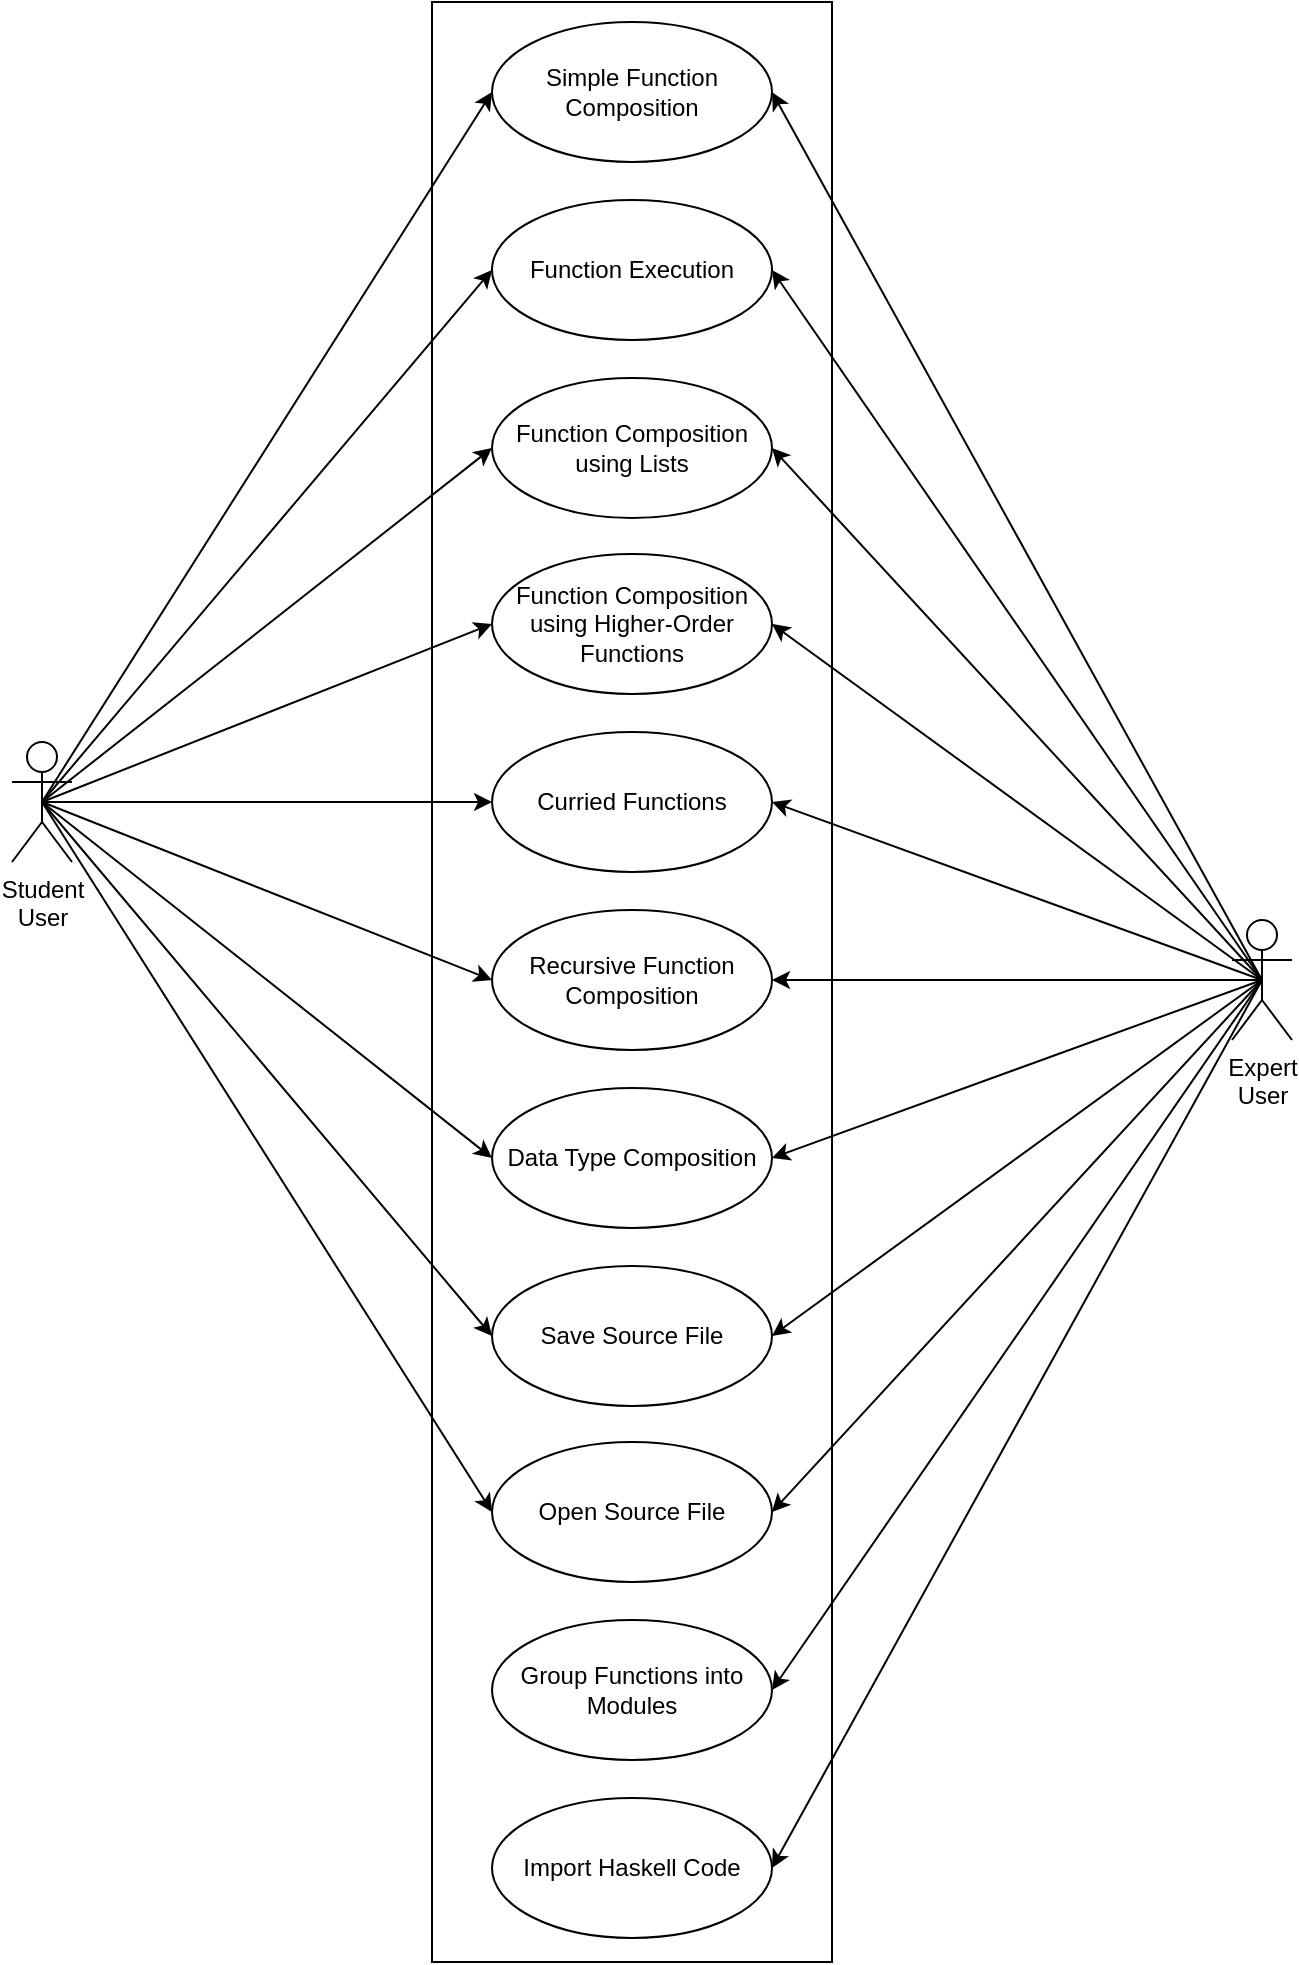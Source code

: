 <mxfile version="22.0.4" type="device">
  <diagram name="Page-1" id="2C9C83KOcigPTdVa1JXt">
    <mxGraphModel dx="2074" dy="1093" grid="1" gridSize="10" guides="1" tooltips="1" connect="1" arrows="1" fold="1" page="1" pageScale="1" pageWidth="827" pageHeight="1169" math="0" shadow="0">
      <root>
        <mxCell id="0" />
        <mxCell id="1" parent="0" />
        <mxCell id="TIXMKi7c1EUlPMxtsbDO-51" value="" style="rounded=0;whiteSpace=wrap;html=1;fillColor=none;" parent="1" vertex="1">
          <mxGeometry x="300" y="10" width="200" height="980" as="geometry" />
        </mxCell>
        <mxCell id="TIXMKi7c1EUlPMxtsbDO-31" style="rounded=0;orthogonalLoop=1;jettySize=auto;html=1;exitX=0.5;exitY=0.5;exitDx=0;exitDy=0;exitPerimeter=0;entryX=0;entryY=0.5;entryDx=0;entryDy=0;" parent="1" source="TIXMKi7c1EUlPMxtsbDO-1" target="TIXMKi7c1EUlPMxtsbDO-7" edge="1">
          <mxGeometry relative="1" as="geometry" />
        </mxCell>
        <mxCell id="TIXMKi7c1EUlPMxtsbDO-32" style="rounded=0;orthogonalLoop=1;jettySize=auto;html=1;exitX=0.5;exitY=0.5;exitDx=0;exitDy=0;exitPerimeter=0;entryX=0;entryY=0.5;entryDx=0;entryDy=0;" parent="1" source="TIXMKi7c1EUlPMxtsbDO-1" target="TIXMKi7c1EUlPMxtsbDO-8" edge="1">
          <mxGeometry relative="1" as="geometry" />
        </mxCell>
        <mxCell id="TIXMKi7c1EUlPMxtsbDO-33" style="rounded=0;orthogonalLoop=1;jettySize=auto;html=1;exitX=0.5;exitY=0.5;exitDx=0;exitDy=0;exitPerimeter=0;entryX=0;entryY=0.5;entryDx=0;entryDy=0;" parent="1" source="TIXMKi7c1EUlPMxtsbDO-1" target="TIXMKi7c1EUlPMxtsbDO-9" edge="1">
          <mxGeometry relative="1" as="geometry" />
        </mxCell>
        <mxCell id="TIXMKi7c1EUlPMxtsbDO-34" style="rounded=0;orthogonalLoop=1;jettySize=auto;html=1;exitX=0.5;exitY=0.5;exitDx=0;exitDy=0;exitPerimeter=0;entryX=0;entryY=0.5;entryDx=0;entryDy=0;" parent="1" source="TIXMKi7c1EUlPMxtsbDO-1" target="TIXMKi7c1EUlPMxtsbDO-10" edge="1">
          <mxGeometry relative="1" as="geometry" />
        </mxCell>
        <mxCell id="TIXMKi7c1EUlPMxtsbDO-35" style="rounded=0;orthogonalLoop=1;jettySize=auto;html=1;exitX=0.5;exitY=0.5;exitDx=0;exitDy=0;exitPerimeter=0;entryX=0;entryY=0.5;entryDx=0;entryDy=0;" parent="1" source="TIXMKi7c1EUlPMxtsbDO-1" target="TIXMKi7c1EUlPMxtsbDO-11" edge="1">
          <mxGeometry relative="1" as="geometry" />
        </mxCell>
        <mxCell id="TIXMKi7c1EUlPMxtsbDO-36" style="rounded=0;orthogonalLoop=1;jettySize=auto;html=1;exitX=0.5;exitY=0.5;exitDx=0;exitDy=0;exitPerimeter=0;entryX=0;entryY=0.5;entryDx=0;entryDy=0;" parent="1" source="TIXMKi7c1EUlPMxtsbDO-1" target="TIXMKi7c1EUlPMxtsbDO-12" edge="1">
          <mxGeometry relative="1" as="geometry" />
        </mxCell>
        <mxCell id="TIXMKi7c1EUlPMxtsbDO-37" style="rounded=0;orthogonalLoop=1;jettySize=auto;html=1;exitX=0.5;exitY=0.5;exitDx=0;exitDy=0;exitPerimeter=0;entryX=0;entryY=0.5;entryDx=0;entryDy=0;" parent="1" source="TIXMKi7c1EUlPMxtsbDO-1" target="TIXMKi7c1EUlPMxtsbDO-13" edge="1">
          <mxGeometry relative="1" as="geometry" />
        </mxCell>
        <mxCell id="TIXMKi7c1EUlPMxtsbDO-38" style="rounded=0;orthogonalLoop=1;jettySize=auto;html=1;exitX=0.5;exitY=0.5;exitDx=0;exitDy=0;exitPerimeter=0;entryX=0;entryY=0.5;entryDx=0;entryDy=0;" parent="1" source="TIXMKi7c1EUlPMxtsbDO-1" target="TIXMKi7c1EUlPMxtsbDO-14" edge="1">
          <mxGeometry relative="1" as="geometry" />
        </mxCell>
        <mxCell id="h-i864-oCCZAlKEQGMsj-2" style="edgeStyle=orthogonalEdgeStyle;rounded=0;orthogonalLoop=1;jettySize=auto;html=1;exitX=0.5;exitY=0.5;exitDx=0;exitDy=0;exitPerimeter=0;entryX=0;entryY=0.5;entryDx=0;entryDy=0;" edge="1" parent="1" source="TIXMKi7c1EUlPMxtsbDO-1" target="h-i864-oCCZAlKEQGMsj-1">
          <mxGeometry relative="1" as="geometry" />
        </mxCell>
        <mxCell id="TIXMKi7c1EUlPMxtsbDO-1" value="&lt;div&gt;Student&lt;br&gt;User&lt;/div&gt;" style="shape=umlActor;verticalLabelPosition=bottom;verticalAlign=top;html=1;" parent="1" vertex="1">
          <mxGeometry x="90" y="380" width="30" height="60" as="geometry" />
        </mxCell>
        <mxCell id="TIXMKi7c1EUlPMxtsbDO-18" style="rounded=0;orthogonalLoop=1;jettySize=auto;html=1;exitX=0.5;exitY=0.5;exitDx=0;exitDy=0;exitPerimeter=0;entryX=1;entryY=0.5;entryDx=0;entryDy=0;" parent="1" source="TIXMKi7c1EUlPMxtsbDO-4" target="TIXMKi7c1EUlPMxtsbDO-16" edge="1">
          <mxGeometry relative="1" as="geometry" />
        </mxCell>
        <mxCell id="TIXMKi7c1EUlPMxtsbDO-19" style="rounded=0;orthogonalLoop=1;jettySize=auto;html=1;exitX=0.5;exitY=0.5;exitDx=0;exitDy=0;exitPerimeter=0;entryX=1;entryY=0.5;entryDx=0;entryDy=0;" parent="1" source="TIXMKi7c1EUlPMxtsbDO-4" target="TIXMKi7c1EUlPMxtsbDO-15" edge="1">
          <mxGeometry relative="1" as="geometry" />
        </mxCell>
        <mxCell id="TIXMKi7c1EUlPMxtsbDO-39" style="rounded=0;orthogonalLoop=1;jettySize=auto;html=1;exitX=0.5;exitY=0.5;exitDx=0;exitDy=0;exitPerimeter=0;entryX=1;entryY=0.5;entryDx=0;entryDy=0;" parent="1" source="TIXMKi7c1EUlPMxtsbDO-4" target="TIXMKi7c1EUlPMxtsbDO-14" edge="1">
          <mxGeometry relative="1" as="geometry" />
        </mxCell>
        <mxCell id="TIXMKi7c1EUlPMxtsbDO-40" style="rounded=0;orthogonalLoop=1;jettySize=auto;html=1;exitX=0.5;exitY=0.5;exitDx=0;exitDy=0;exitPerimeter=0;entryX=1;entryY=0.5;entryDx=0;entryDy=0;" parent="1" source="TIXMKi7c1EUlPMxtsbDO-4" target="TIXMKi7c1EUlPMxtsbDO-13" edge="1">
          <mxGeometry relative="1" as="geometry" />
        </mxCell>
        <mxCell id="TIXMKi7c1EUlPMxtsbDO-41" style="rounded=0;orthogonalLoop=1;jettySize=auto;html=1;exitX=0.5;exitY=0.5;exitDx=0;exitDy=0;exitPerimeter=0;entryX=1;entryY=0.5;entryDx=0;entryDy=0;" parent="1" source="TIXMKi7c1EUlPMxtsbDO-4" target="TIXMKi7c1EUlPMxtsbDO-12" edge="1">
          <mxGeometry relative="1" as="geometry" />
        </mxCell>
        <mxCell id="TIXMKi7c1EUlPMxtsbDO-42" style="rounded=0;orthogonalLoop=1;jettySize=auto;html=1;exitX=0.5;exitY=0.5;exitDx=0;exitDy=0;exitPerimeter=0;entryX=1;entryY=0.5;entryDx=0;entryDy=0;" parent="1" source="TIXMKi7c1EUlPMxtsbDO-4" target="TIXMKi7c1EUlPMxtsbDO-11" edge="1">
          <mxGeometry relative="1" as="geometry" />
        </mxCell>
        <mxCell id="TIXMKi7c1EUlPMxtsbDO-43" style="rounded=0;orthogonalLoop=1;jettySize=auto;html=1;exitX=0.5;exitY=0.5;exitDx=0;exitDy=0;exitPerimeter=0;entryX=1;entryY=0.5;entryDx=0;entryDy=0;" parent="1" source="TIXMKi7c1EUlPMxtsbDO-4" target="TIXMKi7c1EUlPMxtsbDO-10" edge="1">
          <mxGeometry relative="1" as="geometry" />
        </mxCell>
        <mxCell id="TIXMKi7c1EUlPMxtsbDO-44" style="rounded=0;orthogonalLoop=1;jettySize=auto;html=1;exitX=0.5;exitY=0.5;exitDx=0;exitDy=0;exitPerimeter=0;entryX=1;entryY=0.5;entryDx=0;entryDy=0;" parent="1" source="TIXMKi7c1EUlPMxtsbDO-4" target="TIXMKi7c1EUlPMxtsbDO-9" edge="1">
          <mxGeometry relative="1" as="geometry" />
        </mxCell>
        <mxCell id="TIXMKi7c1EUlPMxtsbDO-45" style="rounded=0;orthogonalLoop=1;jettySize=auto;html=1;exitX=0.5;exitY=0.5;exitDx=0;exitDy=0;exitPerimeter=0;entryX=1;entryY=0.5;entryDx=0;entryDy=0;" parent="1" source="TIXMKi7c1EUlPMxtsbDO-4" target="TIXMKi7c1EUlPMxtsbDO-8" edge="1">
          <mxGeometry relative="1" as="geometry" />
        </mxCell>
        <mxCell id="TIXMKi7c1EUlPMxtsbDO-46" style="rounded=0;orthogonalLoop=1;jettySize=auto;html=1;exitX=0.5;exitY=0.5;exitDx=0;exitDy=0;exitPerimeter=0;entryX=1;entryY=0.5;entryDx=0;entryDy=0;" parent="1" source="TIXMKi7c1EUlPMxtsbDO-4" target="TIXMKi7c1EUlPMxtsbDO-7" edge="1">
          <mxGeometry relative="1" as="geometry" />
        </mxCell>
        <mxCell id="h-i864-oCCZAlKEQGMsj-3" style="rounded=0;orthogonalLoop=1;jettySize=auto;html=1;exitX=0.5;exitY=0.5;exitDx=0;exitDy=0;exitPerimeter=0;entryX=1;entryY=0.5;entryDx=0;entryDy=0;" edge="1" parent="1" source="TIXMKi7c1EUlPMxtsbDO-4" target="h-i864-oCCZAlKEQGMsj-1">
          <mxGeometry relative="1" as="geometry" />
        </mxCell>
        <mxCell id="TIXMKi7c1EUlPMxtsbDO-4" value="&lt;div&gt;Expert&lt;br&gt;User&lt;/div&gt;" style="shape=umlActor;verticalLabelPosition=bottom;verticalAlign=top;html=1;" parent="1" vertex="1">
          <mxGeometry x="700" y="469" width="30" height="60" as="geometry" />
        </mxCell>
        <mxCell id="TIXMKi7c1EUlPMxtsbDO-7" value="Simple Function Composition" style="ellipse;whiteSpace=wrap;html=1;" parent="1" vertex="1">
          <mxGeometry x="330" y="20" width="140" height="70" as="geometry" />
        </mxCell>
        <mxCell id="TIXMKi7c1EUlPMxtsbDO-8" value="Function Execution" style="ellipse;whiteSpace=wrap;html=1;" parent="1" vertex="1">
          <mxGeometry x="330" y="109" width="140" height="70" as="geometry" />
        </mxCell>
        <mxCell id="TIXMKi7c1EUlPMxtsbDO-9" value="&lt;div&gt;Function Composition using Lists&lt;/div&gt;" style="ellipse;whiteSpace=wrap;html=1;" parent="1" vertex="1">
          <mxGeometry x="330" y="198" width="140" height="70" as="geometry" />
        </mxCell>
        <mxCell id="TIXMKi7c1EUlPMxtsbDO-10" value="Recursive Function Composition" style="ellipse;whiteSpace=wrap;html=1;" parent="1" vertex="1">
          <mxGeometry x="330" y="464" width="140" height="70" as="geometry" />
        </mxCell>
        <mxCell id="TIXMKi7c1EUlPMxtsbDO-11" value="Function Composition using Higher-Order Functions" style="ellipse;whiteSpace=wrap;html=1;" parent="1" vertex="1">
          <mxGeometry x="330" y="286" width="140" height="70" as="geometry" />
        </mxCell>
        <mxCell id="TIXMKi7c1EUlPMxtsbDO-12" value="&lt;div&gt;Data Type Composition&lt;/div&gt;" style="ellipse;whiteSpace=wrap;html=1;" parent="1" vertex="1">
          <mxGeometry x="330" y="553" width="140" height="70" as="geometry" />
        </mxCell>
        <mxCell id="TIXMKi7c1EUlPMxtsbDO-13" value="&lt;div&gt;Save Source File&lt;/div&gt;" style="ellipse;whiteSpace=wrap;html=1;" parent="1" vertex="1">
          <mxGeometry x="330" y="642" width="140" height="70" as="geometry" />
        </mxCell>
        <mxCell id="TIXMKi7c1EUlPMxtsbDO-14" value="&lt;div&gt;Open Source File&lt;/div&gt;" style="ellipse;whiteSpace=wrap;html=1;" parent="1" vertex="1">
          <mxGeometry x="330" y="730" width="140" height="70" as="geometry" />
        </mxCell>
        <mxCell id="TIXMKi7c1EUlPMxtsbDO-15" value="Group Functions into Modules" style="ellipse;whiteSpace=wrap;html=1;" parent="1" vertex="1">
          <mxGeometry x="330" y="819" width="140" height="70" as="geometry" />
        </mxCell>
        <mxCell id="TIXMKi7c1EUlPMxtsbDO-16" value="Import Haskell Code" style="ellipse;whiteSpace=wrap;html=1;" parent="1" vertex="1">
          <mxGeometry x="330" y="908" width="140" height="70" as="geometry" />
        </mxCell>
        <mxCell id="h-i864-oCCZAlKEQGMsj-1" value="Curried Functions" style="ellipse;whiteSpace=wrap;html=1;" vertex="1" parent="1">
          <mxGeometry x="330" y="375" width="140" height="70" as="geometry" />
        </mxCell>
      </root>
    </mxGraphModel>
  </diagram>
</mxfile>
